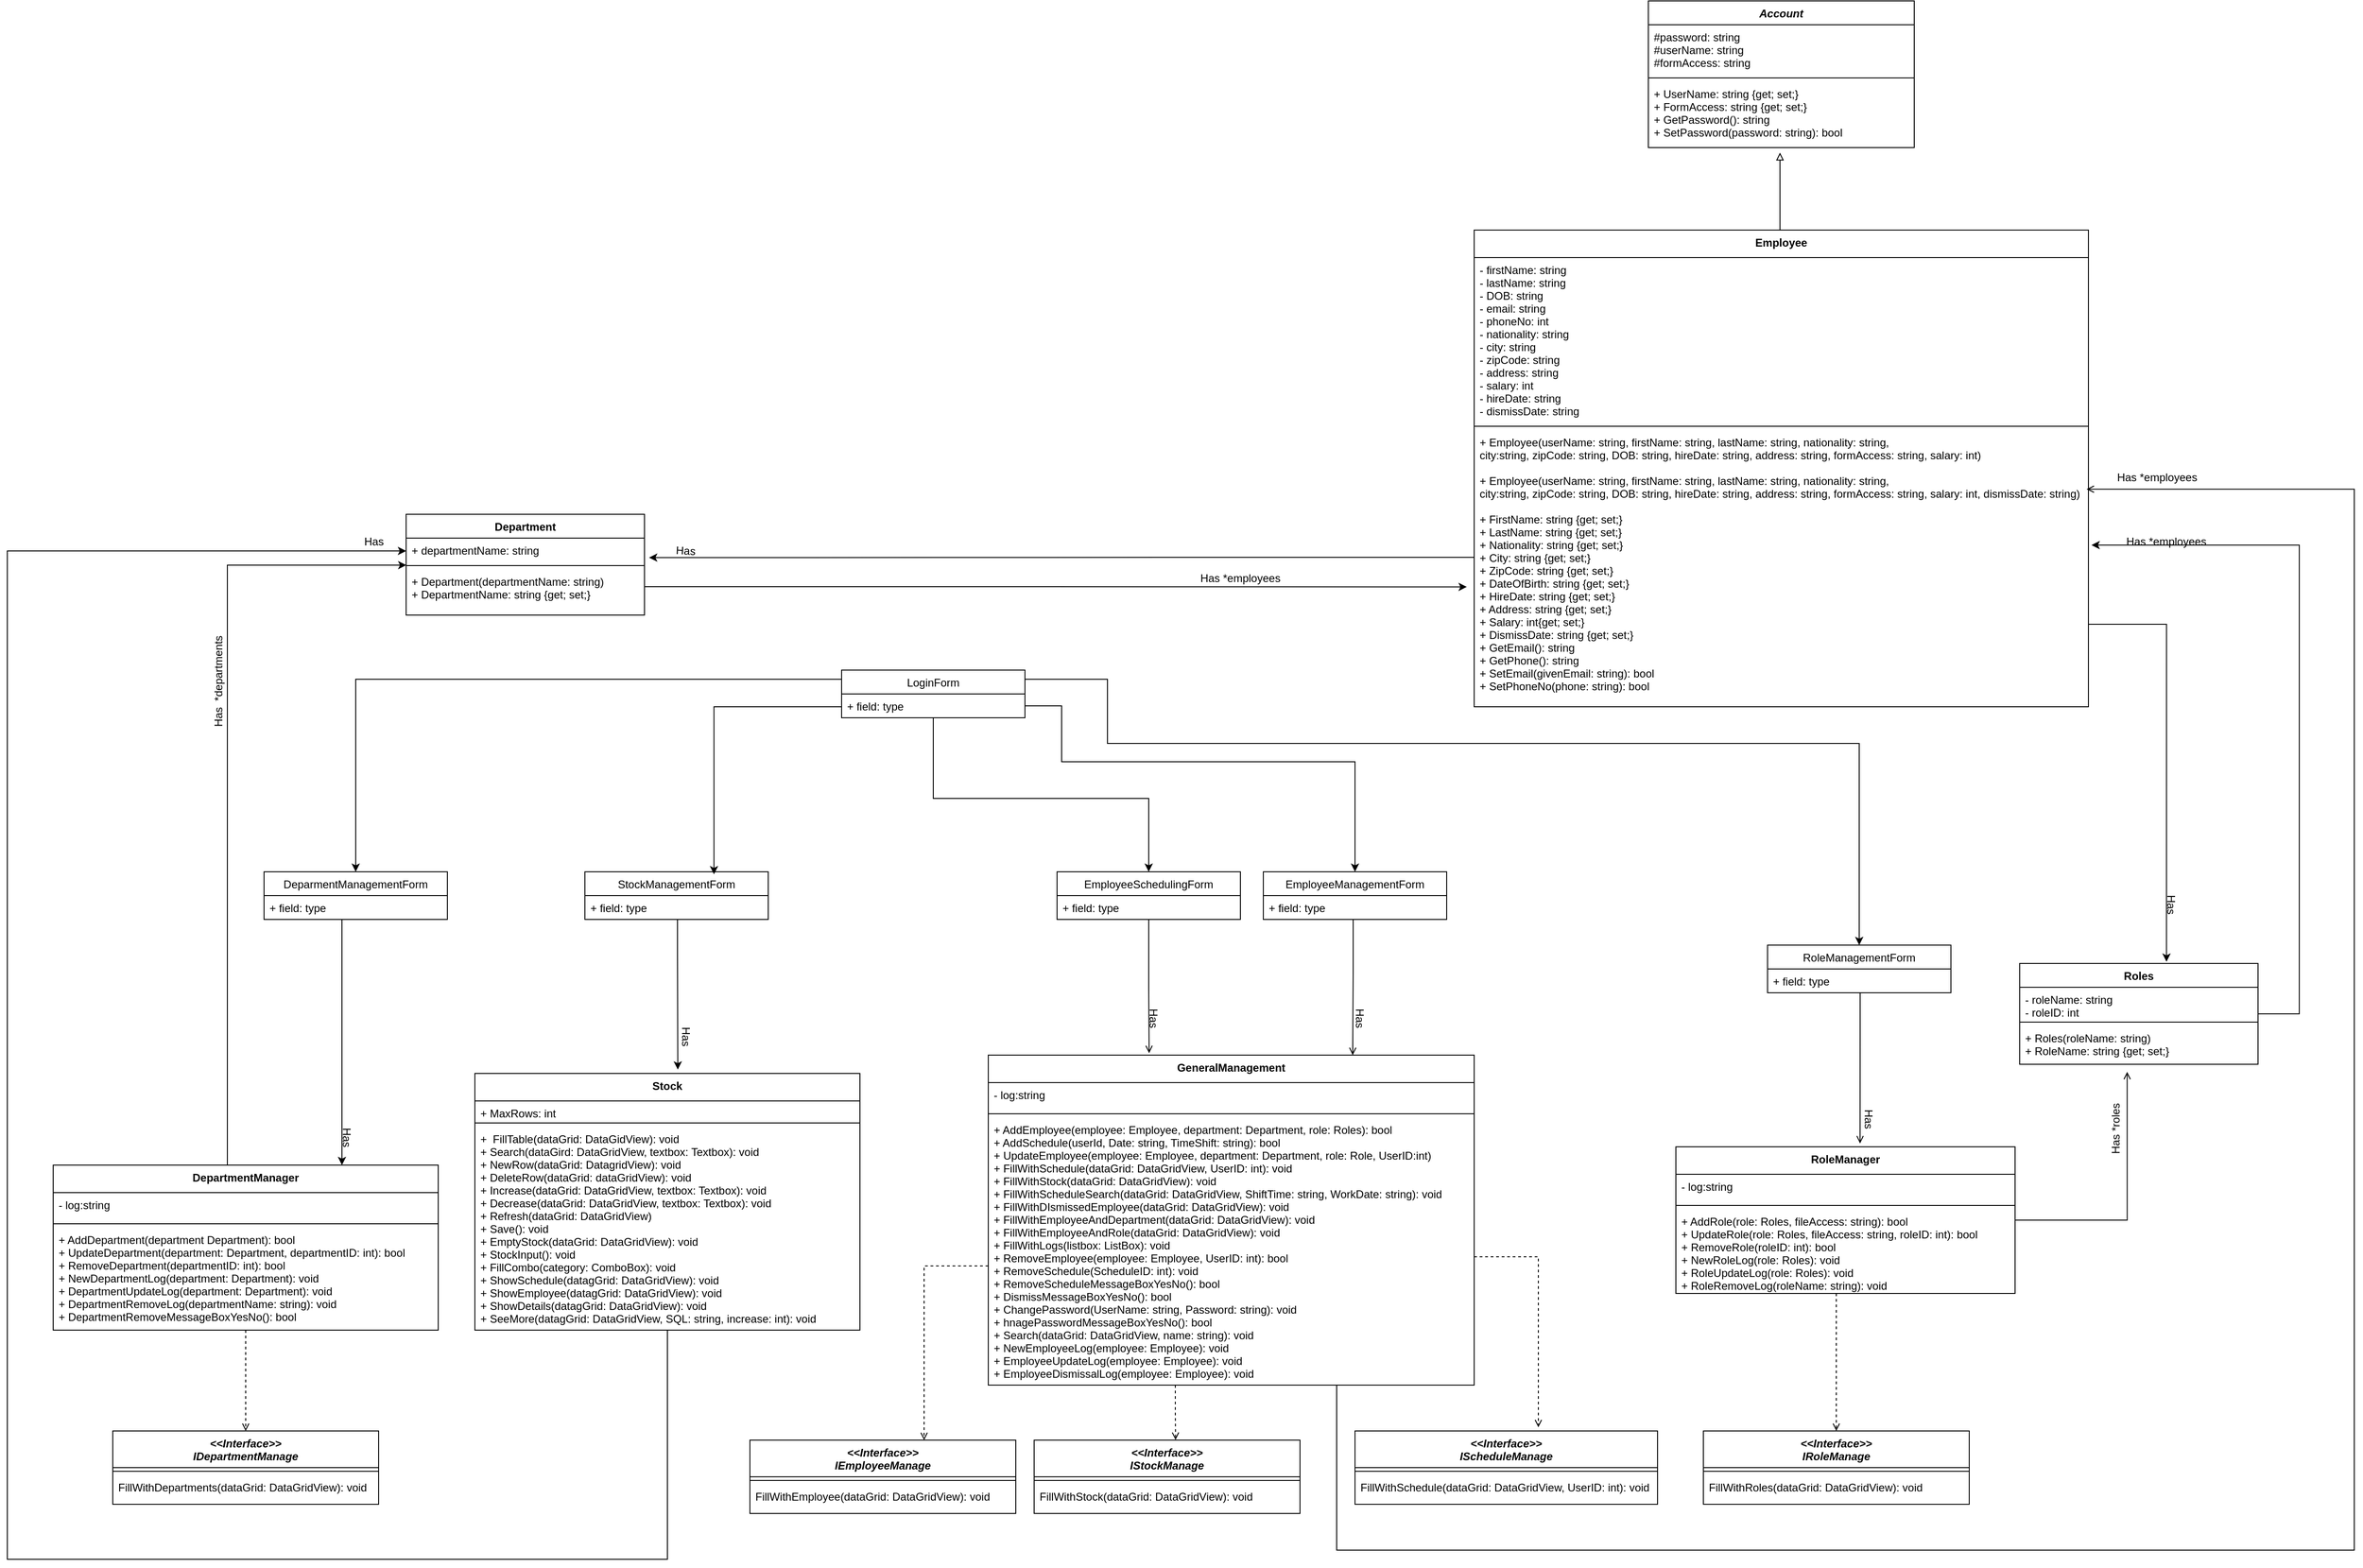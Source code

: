 <mxfile version="13.10.0" type="device"><diagram name="Page-1" id="c4acf3e9-155e-7222-9cf6-157b1a14988f"><mxGraphModel dx="2966" dy="2426" grid="1" gridSize="10" guides="1" tooltips="1" connect="1" arrows="1" fold="1" page="1" pageScale="1" pageWidth="850" pageHeight="1100" background="#ffffff" math="0" shadow="0"><root><mxCell id="0"/><mxCell id="1" parent="0"/><mxCell id="gv-S4VREI9x3Eldj7W_A-69" style="edgeStyle=orthogonalEdgeStyle;rounded=0;orthogonalLoop=1;jettySize=auto;html=1;entryX=0.495;entryY=1.076;entryDx=0;entryDy=0;entryPerimeter=0;endArrow=block;endFill=0;" parent="1" source="1W8IWpHkZO4gTxupnm4d-1" target="1W8IWpHkZO4gTxupnm4d-8" edge="1"><mxGeometry relative="1" as="geometry"><Array as="points"><mxPoint x="164" y="-994"/></Array></mxGeometry></mxCell><mxCell id="vWH8ZrL9Bkg3jJXmOTqG-10" style="edgeStyle=orthogonalEdgeStyle;rounded=0;orthogonalLoop=1;jettySize=auto;html=1;entryX=1.019;entryY=0.818;entryDx=0;entryDy=0;entryPerimeter=0;" edge="1" parent="1" source="1W8IWpHkZO4gTxupnm4d-1" target="1W8IWpHkZO4gTxupnm4d-10"><mxGeometry relative="1" as="geometry"><Array as="points"><mxPoint x="-410" y="-673"/><mxPoint x="-410" y="-673"/></Array></mxGeometry></mxCell><mxCell id="1W8IWpHkZO4gTxupnm4d-1" value="Employee" style="swimlane;fontStyle=1;align=center;verticalAlign=top;childLayout=stackLayout;horizontal=1;startSize=30;horizontalStack=0;resizeParent=1;resizeParentMax=0;resizeLast=0;collapsible=1;marginBottom=0;" parent="1" vertex="1"><mxGeometry x="-170" y="-1030" width="670" height="520" as="geometry"/></mxCell><mxCell id="1W8IWpHkZO4gTxupnm4d-2" value="- firstName: string&#10;- lastName: string&#10;- DOB: string&#10;- email: string&#10;- phoneNo: int&#10;- nationality: string&#10;- city: string&#10;- zipCode: string&#10;- address: string&#10;- salary: int&#10;- hireDate: string&#10;- dismissDate: string" style="text;strokeColor=none;fillColor=none;align=left;verticalAlign=top;spacingLeft=4;spacingRight=4;overflow=hidden;rotatable=0;points=[[0,0.5],[1,0.5]];portConstraint=eastwest;" parent="1W8IWpHkZO4gTxupnm4d-1" vertex="1"><mxGeometry y="30" width="670" height="180" as="geometry"/></mxCell><mxCell id="1W8IWpHkZO4gTxupnm4d-3" value="" style="line;strokeWidth=1;fillColor=none;align=left;verticalAlign=middle;spacingTop=-1;spacingLeft=3;spacingRight=3;rotatable=0;labelPosition=right;points=[];portConstraint=eastwest;" parent="1W8IWpHkZO4gTxupnm4d-1" vertex="1"><mxGeometry y="210" width="670" height="8" as="geometry"/></mxCell><mxCell id="1W8IWpHkZO4gTxupnm4d-4" value="+ Employee(userName: string, firstName: string, lastName: string, nationality: string, &#10;city:string, zipCode: string, DOB: string, hireDate: string, address: string, formAccess: string, salary: int)&#10;&#10;+ Employee(userName: string, firstName: string, lastName: string, nationality: string, &#10;city:string, zipCode: string, DOB: string, hireDate: string, address: string, formAccess: string, salary: int, dismissDate: string)&#10;&#10;+ FirstName: string {get; set;}&#10;+ LastName: string {get; set;}&#10;+ Nationality: string {get; set;}&#10;+ City: string {get; set;}&#10;+ ZipCode: string {get; set;}&#10;+ DateOfBirth: string {get; set;}&#10;+ HireDate: string {get; set;}&#10;+ Address: string {get; set;}&#10;+ Salary: int{get; set;}&#10;+ DismissDate: string {get; set;}&#10;+ GetEmail(): string&#10;+ GetPhone(): string&#10;+ SetEmail(givenEmail: string): bool&#10;+ SetPhoneNo(phone: string): bool" style="text;strokeColor=none;fillColor=none;align=left;verticalAlign=top;spacingLeft=4;spacingRight=4;overflow=hidden;rotatable=0;points=[[0,0.5],[1,0.5]];portConstraint=eastwest;" parent="1W8IWpHkZO4gTxupnm4d-1" vertex="1"><mxGeometry y="218" width="670" height="302" as="geometry"/></mxCell><mxCell id="1W8IWpHkZO4gTxupnm4d-5" value="Account" style="swimlane;fontStyle=3;align=center;verticalAlign=top;childLayout=stackLayout;horizontal=1;startSize=26;horizontalStack=0;resizeParent=1;resizeParentMax=0;resizeLast=0;collapsible=1;marginBottom=0;" parent="1" vertex="1"><mxGeometry x="20" y="-1280" width="290" height="160" as="geometry"/></mxCell><mxCell id="1W8IWpHkZO4gTxupnm4d-6" value="#password: string&#10;#userName: string&#10;#formAccess: string" style="text;strokeColor=none;fillColor=none;align=left;verticalAlign=top;spacingLeft=4;spacingRight=4;overflow=hidden;rotatable=0;points=[[0,0.5],[1,0.5]];portConstraint=eastwest;" parent="1W8IWpHkZO4gTxupnm4d-5" vertex="1"><mxGeometry y="26" width="290" height="54" as="geometry"/></mxCell><mxCell id="1W8IWpHkZO4gTxupnm4d-7" value="" style="line;strokeWidth=1;fillColor=none;align=left;verticalAlign=middle;spacingTop=-1;spacingLeft=3;spacingRight=3;rotatable=0;labelPosition=right;points=[];portConstraint=eastwest;" parent="1W8IWpHkZO4gTxupnm4d-5" vertex="1"><mxGeometry y="80" width="290" height="8" as="geometry"/></mxCell><mxCell id="1W8IWpHkZO4gTxupnm4d-8" value="+ UserName: string {get; set;}&#10;+ FormAccess: string {get; set;}&#10;+ GetPassword(): string&#10;+ SetPassword(password: string): bool&#10;" style="text;strokeColor=none;fillColor=none;align=left;verticalAlign=top;spacingLeft=4;spacingRight=4;overflow=hidden;rotatable=0;points=[[0,0.5],[1,0.5]];portConstraint=eastwest;" parent="1W8IWpHkZO4gTxupnm4d-5" vertex="1"><mxGeometry y="88" width="290" height="72" as="geometry"/></mxCell><mxCell id="vWH8ZrL9Bkg3jJXmOTqG-13" style="edgeStyle=orthogonalEdgeStyle;rounded=0;orthogonalLoop=1;jettySize=auto;html=1;entryX=-0.012;entryY=0.567;entryDx=0;entryDy=0;entryPerimeter=0;" edge="1" parent="1" source="1W8IWpHkZO4gTxupnm4d-9" target="1W8IWpHkZO4gTxupnm4d-4"><mxGeometry relative="1" as="geometry"><Array as="points"><mxPoint x="-800" y="-641"/><mxPoint x="-800" y="-641"/></Array></mxGeometry></mxCell><mxCell id="1W8IWpHkZO4gTxupnm4d-9" value="Department" style="swimlane;fontStyle=1;align=center;verticalAlign=top;childLayout=stackLayout;horizontal=1;startSize=26;horizontalStack=0;resizeParent=1;resizeParentMax=0;resizeLast=0;collapsible=1;marginBottom=0;" parent="1" vertex="1"><mxGeometry x="-1335" y="-720" width="260" height="110" as="geometry"/></mxCell><mxCell id="1W8IWpHkZO4gTxupnm4d-10" value="+ departmentName: string" style="text;strokeColor=none;fillColor=none;align=left;verticalAlign=top;spacingLeft=4;spacingRight=4;overflow=hidden;rotatable=0;points=[[0,0.5],[1,0.5]];portConstraint=eastwest;" parent="1W8IWpHkZO4gTxupnm4d-9" vertex="1"><mxGeometry y="26" width="260" height="26" as="geometry"/></mxCell><mxCell id="1W8IWpHkZO4gTxupnm4d-11" value="" style="line;strokeWidth=1;fillColor=none;align=left;verticalAlign=middle;spacingTop=-1;spacingLeft=3;spacingRight=3;rotatable=0;labelPosition=right;points=[];portConstraint=eastwest;" parent="1W8IWpHkZO4gTxupnm4d-9" vertex="1"><mxGeometry y="52" width="260" height="8" as="geometry"/></mxCell><mxCell id="1W8IWpHkZO4gTxupnm4d-12" value="+ Department(departmentName: string)&#10;+ DepartmentName: string {get; set;}" style="text;strokeColor=none;fillColor=none;align=left;verticalAlign=top;spacingLeft=4;spacingRight=4;overflow=hidden;rotatable=0;points=[[0,0.5],[1,0.5]];portConstraint=eastwest;" parent="1W8IWpHkZO4gTxupnm4d-9" vertex="1"><mxGeometry y="60" width="260" height="50" as="geometry"/></mxCell><mxCell id="1W8IWpHkZO4gTxupnm4d-14" value="&lt;&lt;Interface&gt;&gt;&#10;IRoleManage&#10;" style="swimlane;fontStyle=3;align=center;verticalAlign=top;childLayout=stackLayout;horizontal=1;startSize=40;horizontalStack=0;resizeParent=1;resizeParentMax=0;resizeLast=0;collapsible=1;marginBottom=0;" parent="1" vertex="1"><mxGeometry x="80" y="280" width="290" height="80" as="geometry"/></mxCell><mxCell id="1W8IWpHkZO4gTxupnm4d-16" value="" style="line;strokeWidth=1;fillColor=none;align=left;verticalAlign=middle;spacingTop=-1;spacingLeft=3;spacingRight=3;rotatable=0;labelPosition=right;points=[];portConstraint=eastwest;" parent="1W8IWpHkZO4gTxupnm4d-14" vertex="1"><mxGeometry y="40" width="290" height="8" as="geometry"/></mxCell><mxCell id="1W8IWpHkZO4gTxupnm4d-17" value="FillWithRoles(dataGrid: DataGridView): void" style="text;strokeColor=none;fillColor=none;align=left;verticalAlign=top;spacingLeft=4;spacingRight=4;overflow=hidden;rotatable=0;points=[[0,0.5],[1,0.5]];portConstraint=eastwest;" parent="1W8IWpHkZO4gTxupnm4d-14" vertex="1"><mxGeometry y="48" width="290" height="32" as="geometry"/></mxCell><mxCell id="1W8IWpHkZO4gTxupnm4d-18" value="&lt;&lt;Interface&gt;&gt;&#10;IStockManage&#10;" style="swimlane;fontStyle=3;align=center;verticalAlign=top;childLayout=stackLayout;horizontal=1;startSize=40;horizontalStack=0;resizeParent=1;resizeParentMax=0;resizeLast=0;collapsible=1;marginBottom=0;" parent="1" vertex="1"><mxGeometry x="-650" y="290" width="290" height="80" as="geometry"/></mxCell><mxCell id="1W8IWpHkZO4gTxupnm4d-19" value="" style="line;strokeWidth=1;fillColor=none;align=left;verticalAlign=middle;spacingTop=-1;spacingLeft=3;spacingRight=3;rotatable=0;labelPosition=right;points=[];portConstraint=eastwest;" parent="1W8IWpHkZO4gTxupnm4d-18" vertex="1"><mxGeometry y="40" width="290" height="8" as="geometry"/></mxCell><mxCell id="1W8IWpHkZO4gTxupnm4d-20" value="FillWithStock(dataGrid: DataGridView): void" style="text;strokeColor=none;fillColor=none;align=left;verticalAlign=top;spacingLeft=4;spacingRight=4;overflow=hidden;rotatable=0;points=[[0,0.5],[1,0.5]];portConstraint=eastwest;" parent="1W8IWpHkZO4gTxupnm4d-18" vertex="1"><mxGeometry y="48" width="290" height="32" as="geometry"/></mxCell><mxCell id="vWH8ZrL9Bkg3jJXmOTqG-2" style="edgeStyle=orthogonalEdgeStyle;rounded=0;orthogonalLoop=1;jettySize=auto;html=1;entryX=1.005;entryY=0.416;entryDx=0;entryDy=0;entryPerimeter=0;" edge="1" parent="1" source="1W8IWpHkZO4gTxupnm4d-37" target="1W8IWpHkZO4gTxupnm4d-4"><mxGeometry relative="1" as="geometry"><Array as="points"><mxPoint x="730" y="-175"/><mxPoint x="730" y="-686"/></Array></mxGeometry></mxCell><mxCell id="1W8IWpHkZO4gTxupnm4d-37" value="Roles" style="swimlane;fontStyle=1;align=center;verticalAlign=top;childLayout=stackLayout;horizontal=1;startSize=26;horizontalStack=0;resizeParent=1;resizeParentMax=0;resizeLast=0;collapsible=1;marginBottom=0;" parent="1" vertex="1"><mxGeometry x="425" y="-230" width="260" height="110" as="geometry"/></mxCell><mxCell id="1W8IWpHkZO4gTxupnm4d-38" value="- roleName: string&#10;- roleID: int" style="text;strokeColor=none;fillColor=none;align=left;verticalAlign=top;spacingLeft=4;spacingRight=4;overflow=hidden;rotatable=0;points=[[0,0.5],[1,0.5]];portConstraint=eastwest;" parent="1W8IWpHkZO4gTxupnm4d-37" vertex="1"><mxGeometry y="26" width="260" height="34" as="geometry"/></mxCell><mxCell id="1W8IWpHkZO4gTxupnm4d-39" value="" style="line;strokeWidth=1;fillColor=none;align=left;verticalAlign=middle;spacingTop=-1;spacingLeft=3;spacingRight=3;rotatable=0;labelPosition=right;points=[];portConstraint=eastwest;" parent="1W8IWpHkZO4gTxupnm4d-37" vertex="1"><mxGeometry y="60" width="260" height="8" as="geometry"/></mxCell><mxCell id="1W8IWpHkZO4gTxupnm4d-40" value="+ Roles(roleName: string)&#10;+ RoleName: string {get; set;}" style="text;strokeColor=none;fillColor=none;align=left;verticalAlign=top;spacingLeft=4;spacingRight=4;overflow=hidden;rotatable=0;points=[[0,0.5],[1,0.5]];portConstraint=eastwest;" parent="1W8IWpHkZO4gTxupnm4d-37" vertex="1"><mxGeometry y="68" width="260" height="42" as="geometry"/></mxCell><mxCell id="1W8IWpHkZO4gTxupnm4d-41" value="&lt;&lt;Interface&gt;&gt;&#10;IScheduleManage&#10;" style="swimlane;fontStyle=3;align=center;verticalAlign=top;childLayout=stackLayout;horizontal=1;startSize=40;horizontalStack=0;resizeParent=1;resizeParentMax=0;resizeLast=0;collapsible=1;marginBottom=0;" parent="1" vertex="1"><mxGeometry x="-300" y="280" width="330" height="80" as="geometry"/></mxCell><mxCell id="1W8IWpHkZO4gTxupnm4d-42" value="" style="line;strokeWidth=1;fillColor=none;align=left;verticalAlign=middle;spacingTop=-1;spacingLeft=3;spacingRight=3;rotatable=0;labelPosition=right;points=[];portConstraint=eastwest;" parent="1W8IWpHkZO4gTxupnm4d-41" vertex="1"><mxGeometry y="40" width="330" height="8" as="geometry"/></mxCell><mxCell id="1W8IWpHkZO4gTxupnm4d-43" value="FillWithSchedule(dataGrid: DataGridView, UserID: int): void" style="text;strokeColor=none;fillColor=none;align=left;verticalAlign=top;spacingLeft=4;spacingRight=4;overflow=hidden;rotatable=0;points=[[0,0.5],[1,0.5]];portConstraint=eastwest;" parent="1W8IWpHkZO4gTxupnm4d-41" vertex="1"><mxGeometry y="48" width="330" height="32" as="geometry"/></mxCell><mxCell id="1W8IWpHkZO4gTxupnm4d-44" value="&lt;&lt;Interface&gt;&gt;&#10;IDepartmentManage&#10;" style="swimlane;fontStyle=3;align=center;verticalAlign=top;childLayout=stackLayout;horizontal=1;startSize=40;horizontalStack=0;resizeParent=1;resizeParentMax=0;resizeLast=0;collapsible=1;marginBottom=0;" parent="1" vertex="1"><mxGeometry x="-1655" y="280" width="290" height="80" as="geometry"/></mxCell><mxCell id="1W8IWpHkZO4gTxupnm4d-45" value="" style="line;strokeWidth=1;fillColor=none;align=left;verticalAlign=middle;spacingTop=-1;spacingLeft=3;spacingRight=3;rotatable=0;labelPosition=right;points=[];portConstraint=eastwest;" parent="1W8IWpHkZO4gTxupnm4d-44" vertex="1"><mxGeometry y="40" width="290" height="8" as="geometry"/></mxCell><mxCell id="1W8IWpHkZO4gTxupnm4d-46" value="FillWithDepartments(dataGrid: DataGridView): void" style="text;strokeColor=none;fillColor=none;align=left;verticalAlign=top;spacingLeft=4;spacingRight=4;overflow=hidden;rotatable=0;points=[[0,0.5],[1,0.5]];portConstraint=eastwest;" parent="1W8IWpHkZO4gTxupnm4d-44" vertex="1"><mxGeometry y="48" width="290" height="32" as="geometry"/></mxCell><mxCell id="gv-S4VREI9x3Eldj7W_A-18" style="edgeStyle=orthogonalEdgeStyle;rounded=0;orthogonalLoop=1;jettySize=auto;html=1;dashed=1;endArrow=open;endFill=0;" parent="1" source="1W8IWpHkZO4gTxupnm4d-47" target="gv-S4VREI9x3Eldj7W_A-1" edge="1"><mxGeometry relative="1" as="geometry"><mxPoint x="-900" y="120" as="targetPoint"/><Array as="points"><mxPoint x="-770" y="100"/></Array></mxGeometry></mxCell><mxCell id="gv-S4VREI9x3Eldj7W_A-19" style="edgeStyle=orthogonalEdgeStyle;rounded=0;orthogonalLoop=1;jettySize=auto;html=1;dashed=1;endArrow=open;endFill=0;" parent="1" source="1W8IWpHkZO4gTxupnm4d-47" edge="1"><mxGeometry relative="1" as="geometry"><mxPoint x="-100" y="276" as="targetPoint"/><Array as="points"><mxPoint x="-100" y="90"/></Array></mxGeometry></mxCell><mxCell id="gv-S4VREI9x3Eldj7W_A-20" style="edgeStyle=orthogonalEdgeStyle;rounded=0;orthogonalLoop=1;jettySize=auto;html=1;entryX=0.532;entryY=-0.003;entryDx=0;entryDy=0;entryPerimeter=0;dashed=1;endArrow=open;endFill=0;" parent="1" source="1W8IWpHkZO4gTxupnm4d-47" target="1W8IWpHkZO4gTxupnm4d-18" edge="1"><mxGeometry relative="1" as="geometry"><Array as="points"><mxPoint x="-496" y="260"/><mxPoint x="-496" y="260"/></Array></mxGeometry></mxCell><mxCell id="1W8IWpHkZO4gTxupnm4d-47" value="GeneralManagement" style="swimlane;fontStyle=1;align=center;verticalAlign=top;childLayout=stackLayout;horizontal=1;startSize=30;horizontalStack=0;resizeParent=1;resizeParentMax=0;resizeLast=0;collapsible=1;marginBottom=0;" parent="1" vertex="1"><mxGeometry x="-700" y="-130" width="530" height="360" as="geometry"/></mxCell><mxCell id="1W8IWpHkZO4gTxupnm4d-48" value="- log:string" style="text;strokeColor=none;fillColor=none;align=left;verticalAlign=top;spacingLeft=4;spacingRight=4;overflow=hidden;rotatable=0;points=[[0,0.5],[1,0.5]];portConstraint=eastwest;" parent="1W8IWpHkZO4gTxupnm4d-47" vertex="1"><mxGeometry y="30" width="530" height="30" as="geometry"/></mxCell><mxCell id="1W8IWpHkZO4gTxupnm4d-49" value="" style="line;strokeWidth=1;fillColor=none;align=left;verticalAlign=middle;spacingTop=-1;spacingLeft=3;spacingRight=3;rotatable=0;labelPosition=right;points=[];portConstraint=eastwest;" parent="1W8IWpHkZO4gTxupnm4d-47" vertex="1"><mxGeometry y="60" width="530" height="8" as="geometry"/></mxCell><mxCell id="1W8IWpHkZO4gTxupnm4d-50" value="+ AddEmployee(employee: Employee, department: Department, role: Roles): bool&#10;+ AddSchedule(userId, Date: string, TimeShift: string): bool&#10;+ UpdateEmployee(employee: Employee, department: Department, role: Role, UserID:int)&#10;+ FillWithSchedule(dataGrid: DataGridView, UserID: int): void&#10;+ FillWithStock(dataGrid: DataGridView): void&#10;+ FillWithScheduleSearch(dataGrid: DataGridView, ShiftTime: string, WorkDate: string): void&#10;+ FillWithDIsmissedEmployee(dataGrid: DataGridView): void&#10;+ FillWithEmployeeAndDepartment(dataGrid: DataGridView): void&#10;+ FillWithEmployeeAndRole(dataGrid: DataGridView): void&#10;+ FillWithLogs(listbox: ListBox): void&#10;+ RemoveEmployee(employee: Employee, UserID: int): bool&#10;+ RemoveSchedule(ScheduleID: int): void&#10;+ RemoveScheduleMessageBoxYesNo(): bool&#10;+ DismissMessageBoxYesNo(): bool&#10;+ ChangePassword(UserName: string, Password: string): void&#10;+ hnagePasswordMessageBoxYesNo(): bool&#10;+ Search(dataGrid: DataGridView, name: string): void&#10;+ NewEmployeeLog(employee: Employee): void&#10;+ EmployeeUpdateLog(employee: Employee): void&#10;+ EmployeeDismissalLog(employee: Employee): void&#10;" style="text;strokeColor=none;fillColor=none;align=left;verticalAlign=top;spacingLeft=4;spacingRight=4;overflow=hidden;rotatable=0;points=[[0,0.5],[1,0.5]];portConstraint=eastwest;" parent="1W8IWpHkZO4gTxupnm4d-47" vertex="1"><mxGeometry y="68" width="530" height="292" as="geometry"/></mxCell><mxCell id="gv-S4VREI9x3Eldj7W_A-1" value="&lt;&lt;Interface&gt;&gt;&#10;IEmployeeManage&#10;" style="swimlane;fontStyle=3;align=center;verticalAlign=top;childLayout=stackLayout;horizontal=1;startSize=40;horizontalStack=0;resizeParent=1;resizeParentMax=0;resizeLast=0;collapsible=1;marginBottom=0;" parent="1" vertex="1"><mxGeometry x="-960" y="290" width="290" height="80" as="geometry"/></mxCell><mxCell id="gv-S4VREI9x3Eldj7W_A-2" value="" style="line;strokeWidth=1;fillColor=none;align=left;verticalAlign=middle;spacingTop=-1;spacingLeft=3;spacingRight=3;rotatable=0;labelPosition=right;points=[];portConstraint=eastwest;" parent="gv-S4VREI9x3Eldj7W_A-1" vertex="1"><mxGeometry y="40" width="290" height="8" as="geometry"/></mxCell><mxCell id="gv-S4VREI9x3Eldj7W_A-3" value="FillWithEmployee(dataGrid: DataGridView): void" style="text;strokeColor=none;fillColor=none;align=left;verticalAlign=top;spacingLeft=4;spacingRight=4;overflow=hidden;rotatable=0;points=[[0,0.5],[1,0.5]];portConstraint=eastwest;" parent="gv-S4VREI9x3Eldj7W_A-1" vertex="1"><mxGeometry y="48" width="290" height="32" as="geometry"/></mxCell><mxCell id="gv-S4VREI9x3Eldj7W_A-22" style="edgeStyle=orthogonalEdgeStyle;rounded=0;orthogonalLoop=1;jettySize=auto;html=1;dashed=1;endArrow=open;endFill=0;" parent="1" source="gv-S4VREI9x3Eldj7W_A-4" target="1W8IWpHkZO4gTxupnm4d-14" edge="1"><mxGeometry relative="1" as="geometry"><Array as="points"><mxPoint x="225" y="160"/><mxPoint x="225" y="160"/></Array></mxGeometry></mxCell><mxCell id="gv-S4VREI9x3Eldj7W_A-49" style="edgeStyle=orthogonalEdgeStyle;rounded=0;orthogonalLoop=1;jettySize=auto;html=1;entryX=0.451;entryY=1.196;entryDx=0;entryDy=0;entryPerimeter=0;endArrow=open;endFill=0;" parent="1" source="gv-S4VREI9x3Eldj7W_A-4" target="1W8IWpHkZO4gTxupnm4d-40" edge="1"><mxGeometry relative="1" as="geometry"><Array as="points"><mxPoint x="542" y="50"/></Array></mxGeometry></mxCell><mxCell id="gv-S4VREI9x3Eldj7W_A-4" value="RoleManager" style="swimlane;fontStyle=1;align=center;verticalAlign=top;childLayout=stackLayout;horizontal=1;startSize=30;horizontalStack=0;resizeParent=1;resizeParentMax=0;resizeLast=0;collapsible=1;marginBottom=0;" parent="1" vertex="1"><mxGeometry x="50" y="-30" width="370" height="160" as="geometry"/></mxCell><mxCell id="gv-S4VREI9x3Eldj7W_A-5" value="- log:string" style="text;strokeColor=none;fillColor=none;align=left;verticalAlign=top;spacingLeft=4;spacingRight=4;overflow=hidden;rotatable=0;points=[[0,0.5],[1,0.5]];portConstraint=eastwest;" parent="gv-S4VREI9x3Eldj7W_A-4" vertex="1"><mxGeometry y="30" width="370" height="30" as="geometry"/></mxCell><mxCell id="gv-S4VREI9x3Eldj7W_A-6" value="" style="line;strokeWidth=1;fillColor=none;align=left;verticalAlign=middle;spacingTop=-1;spacingLeft=3;spacingRight=3;rotatable=0;labelPosition=right;points=[];portConstraint=eastwest;" parent="gv-S4VREI9x3Eldj7W_A-4" vertex="1"><mxGeometry y="60" width="370" height="8" as="geometry"/></mxCell><mxCell id="gv-S4VREI9x3Eldj7W_A-7" value="+ AddRole(role: Roles, fileAccess: string): bool&#10;+ UpdateRole(role: Roles, fileAccess: string, roleID: int): bool&#10;+ RemoveRole(roleID: int): bool&#10;+ NewRoleLog(role: Roles): void&#10;+ RoleUpdateLog(role: Roles): void&#10;+ RoleRemoveLog(roleName: string): void&#10;" style="text;strokeColor=none;fillColor=none;align=left;verticalAlign=top;spacingLeft=4;spacingRight=4;overflow=hidden;rotatable=0;points=[[0,0.5],[1,0.5]];portConstraint=eastwest;" parent="gv-S4VREI9x3Eldj7W_A-4" vertex="1"><mxGeometry y="68" width="370" height="92" as="geometry"/></mxCell><mxCell id="gv-S4VREI9x3Eldj7W_A-23" style="edgeStyle=orthogonalEdgeStyle;rounded=0;orthogonalLoop=1;jettySize=auto;html=1;entryX=0.5;entryY=0;entryDx=0;entryDy=0;dashed=1;endArrow=open;endFill=0;" parent="1" source="gv-S4VREI9x3Eldj7W_A-8" target="1W8IWpHkZO4gTxupnm4d-44" edge="1"><mxGeometry relative="1" as="geometry"/></mxCell><mxCell id="vWH8ZrL9Bkg3jJXmOTqG-16" style="edgeStyle=orthogonalEdgeStyle;rounded=0;orthogonalLoop=1;jettySize=auto;html=1;entryX=0.001;entryY=-0.091;entryDx=0;entryDy=0;entryPerimeter=0;" edge="1" parent="1" source="gv-S4VREI9x3Eldj7W_A-8" target="1W8IWpHkZO4gTxupnm4d-12"><mxGeometry relative="1" as="geometry"><Array as="points"><mxPoint x="-1530" y="-664"/></Array></mxGeometry></mxCell><mxCell id="gv-S4VREI9x3Eldj7W_A-8" value="DepartmentManager" style="swimlane;fontStyle=1;align=center;verticalAlign=top;childLayout=stackLayout;horizontal=1;startSize=30;horizontalStack=0;resizeParent=1;resizeParentMax=0;resizeLast=0;collapsible=1;marginBottom=0;" parent="1" vertex="1"><mxGeometry x="-1720" y="-10" width="420" height="180" as="geometry"/></mxCell><mxCell id="gv-S4VREI9x3Eldj7W_A-9" value="- log:string" style="text;strokeColor=none;fillColor=none;align=left;verticalAlign=top;spacingLeft=4;spacingRight=4;overflow=hidden;rotatable=0;points=[[0,0.5],[1,0.5]];portConstraint=eastwest;" parent="gv-S4VREI9x3Eldj7W_A-8" vertex="1"><mxGeometry y="30" width="420" height="30" as="geometry"/></mxCell><mxCell id="gv-S4VREI9x3Eldj7W_A-10" value="" style="line;strokeWidth=1;fillColor=none;align=left;verticalAlign=middle;spacingTop=-1;spacingLeft=3;spacingRight=3;rotatable=0;labelPosition=right;points=[];portConstraint=eastwest;" parent="gv-S4VREI9x3Eldj7W_A-8" vertex="1"><mxGeometry y="60" width="420" height="8" as="geometry"/></mxCell><mxCell id="gv-S4VREI9x3Eldj7W_A-11" value="+ AddDepartment(department Department): bool&#10;+ UpdateDepartment(department: Department, departmentID: int): bool&#10;+ RemoveDepartment(departmentID: int): bool&#10;+ NewDepartmentLog(department: Department): void&#10;+ DepartmentUpdateLog(department: Department): void&#10;+ DepartmentRemoveLog(departmentName: string): void&#10;+ DepartmentRemoveMessageBoxYesNo(): bool" style="text;strokeColor=none;fillColor=none;align=left;verticalAlign=top;spacingLeft=4;spacingRight=4;overflow=hidden;rotatable=0;points=[[0,0.5],[1,0.5]];portConstraint=eastwest;" parent="gv-S4VREI9x3Eldj7W_A-8" vertex="1"><mxGeometry y="68" width="420" height="112" as="geometry"/></mxCell><mxCell id="gv-S4VREI9x3Eldj7W_A-81" style="edgeStyle=orthogonalEdgeStyle;rounded=0;orthogonalLoop=1;jettySize=auto;html=1;entryX=0.543;entryY=-0.023;entryDx=0;entryDy=0;entryPerimeter=0;endArrow=open;endFill=0;" parent="1" source="gv-S4VREI9x3Eldj7W_A-29" target="gv-S4VREI9x3Eldj7W_A-4" edge="1"><mxGeometry relative="1" as="geometry"><Array as="points"><mxPoint x="251" y="-150"/><mxPoint x="251" y="-150"/></Array></mxGeometry></mxCell><mxCell id="gv-S4VREI9x3Eldj7W_A-29" value="RoleManagementForm" style="swimlane;fontStyle=0;childLayout=stackLayout;horizontal=1;startSize=26;fillColor=none;horizontalStack=0;resizeParent=1;resizeParentMax=0;resizeLast=0;collapsible=1;marginBottom=0;" parent="1" vertex="1"><mxGeometry x="150" y="-250" width="200" height="52" as="geometry"/></mxCell><mxCell id="gv-S4VREI9x3Eldj7W_A-30" value="+ field: type" style="text;strokeColor=none;fillColor=none;align=left;verticalAlign=top;spacingLeft=4;spacingRight=4;overflow=hidden;rotatable=0;points=[[0,0.5],[1,0.5]];portConstraint=eastwest;" parent="gv-S4VREI9x3Eldj7W_A-29" vertex="1"><mxGeometry y="26" width="200" height="26" as="geometry"/></mxCell><mxCell id="vWH8ZrL9Bkg3jJXmOTqG-17" style="edgeStyle=orthogonalEdgeStyle;rounded=0;orthogonalLoop=1;jettySize=auto;html=1;entryX=0.75;entryY=0;entryDx=0;entryDy=0;" edge="1" parent="1" source="gv-S4VREI9x3Eldj7W_A-33" target="gv-S4VREI9x3Eldj7W_A-8"><mxGeometry relative="1" as="geometry"><Array as="points"><mxPoint x="-1405" y="-190"/><mxPoint x="-1405" y="-190"/></Array></mxGeometry></mxCell><mxCell id="gv-S4VREI9x3Eldj7W_A-33" value="DeparmentManagementForm" style="swimlane;fontStyle=0;childLayout=stackLayout;horizontal=1;startSize=26;fillColor=none;horizontalStack=0;resizeParent=1;resizeParentMax=0;resizeLast=0;collapsible=1;marginBottom=0;" parent="1" vertex="1"><mxGeometry x="-1490" y="-330" width="200" height="52" as="geometry"/></mxCell><mxCell id="gv-S4VREI9x3Eldj7W_A-34" value="+ field: type" style="text;strokeColor=none;fillColor=none;align=left;verticalAlign=top;spacingLeft=4;spacingRight=4;overflow=hidden;rotatable=0;points=[[0,0.5],[1,0.5]];portConstraint=eastwest;" parent="gv-S4VREI9x3Eldj7W_A-33" vertex="1"><mxGeometry y="26" width="200" height="26" as="geometry"/></mxCell><mxCell id="gv-S4VREI9x3Eldj7W_A-80" style="edgeStyle=orthogonalEdgeStyle;rounded=0;orthogonalLoop=1;jettySize=auto;html=1;entryX=0.75;entryY=0;entryDx=0;entryDy=0;endArrow=open;endFill=0;" parent="1" source="gv-S4VREI9x3Eldj7W_A-35" target="1W8IWpHkZO4gTxupnm4d-47" edge="1"><mxGeometry relative="1" as="geometry"><Array as="points"><mxPoint x="-302" y="-220"/><mxPoint x="-302" y="-220"/></Array></mxGeometry></mxCell><mxCell id="gv-S4VREI9x3Eldj7W_A-35" value="EmployeeManagementForm" style="swimlane;fontStyle=0;childLayout=stackLayout;horizontal=1;startSize=26;fillColor=none;horizontalStack=0;resizeParent=1;resizeParentMax=0;resizeLast=0;collapsible=1;marginBottom=0;" parent="1" vertex="1"><mxGeometry x="-400" y="-330" width="200" height="52" as="geometry"/></mxCell><mxCell id="gv-S4VREI9x3Eldj7W_A-36" value="+ field: type" style="text;strokeColor=none;fillColor=none;align=left;verticalAlign=top;spacingLeft=4;spacingRight=4;overflow=hidden;rotatable=0;points=[[0,0.5],[1,0.5]];portConstraint=eastwest;" parent="gv-S4VREI9x3Eldj7W_A-35" vertex="1"><mxGeometry y="26" width="200" height="26" as="geometry"/></mxCell><mxCell id="gv-S4VREI9x3Eldj7W_A-79" style="edgeStyle=orthogonalEdgeStyle;rounded=0;orthogonalLoop=1;jettySize=auto;html=1;entryX=0.331;entryY=-0.006;entryDx=0;entryDy=0;entryPerimeter=0;endArrow=open;endFill=0;" parent="1" source="gv-S4VREI9x3Eldj7W_A-39" target="1W8IWpHkZO4gTxupnm4d-47" edge="1"><mxGeometry relative="1" as="geometry"/></mxCell><mxCell id="gv-S4VREI9x3Eldj7W_A-39" value="EmployeeSchedulingForm" style="swimlane;fontStyle=0;childLayout=stackLayout;horizontal=1;startSize=26;fillColor=none;horizontalStack=0;resizeParent=1;resizeParentMax=0;resizeLast=0;collapsible=1;marginBottom=0;" parent="1" vertex="1"><mxGeometry x="-625" y="-330" width="200" height="52" as="geometry"/></mxCell><mxCell id="gv-S4VREI9x3Eldj7W_A-40" value="+ field: type" style="text;strokeColor=none;fillColor=none;align=left;verticalAlign=top;spacingLeft=4;spacingRight=4;overflow=hidden;rotatable=0;points=[[0,0.5],[1,0.5]];portConstraint=eastwest;" parent="gv-S4VREI9x3Eldj7W_A-39" vertex="1"><mxGeometry y="26" width="200" height="26" as="geometry"/></mxCell><mxCell id="vWH8ZrL9Bkg3jJXmOTqG-19" style="edgeStyle=orthogonalEdgeStyle;rounded=0;orthogonalLoop=1;jettySize=auto;html=1;entryX=0.527;entryY=-0.015;entryDx=0;entryDy=0;entryPerimeter=0;" edge="1" parent="1" source="gv-S4VREI9x3Eldj7W_A-41" target="gv-S4VREI9x3Eldj7W_A-63"><mxGeometry relative="1" as="geometry"><Array as="points"><mxPoint x="-1039" y="-240"/><mxPoint x="-1039" y="-240"/></Array></mxGeometry></mxCell><mxCell id="gv-S4VREI9x3Eldj7W_A-41" value="StockManagementForm" style="swimlane;fontStyle=0;childLayout=stackLayout;horizontal=1;startSize=26;fillColor=none;horizontalStack=0;resizeParent=1;resizeParentMax=0;resizeLast=0;collapsible=1;marginBottom=0;" parent="1" vertex="1"><mxGeometry x="-1140" y="-330" width="200" height="52" as="geometry"/></mxCell><mxCell id="gv-S4VREI9x3Eldj7W_A-42" value="+ field: type" style="text;strokeColor=none;fillColor=none;align=left;verticalAlign=top;spacingLeft=4;spacingRight=4;overflow=hidden;rotatable=0;points=[[0,0.5],[1,0.5]];portConstraint=eastwest;" parent="gv-S4VREI9x3Eldj7W_A-41" vertex="1"><mxGeometry y="26" width="200" height="26" as="geometry"/></mxCell><mxCell id="vWH8ZrL9Bkg3jJXmOTqG-20" style="edgeStyle=orthogonalEdgeStyle;rounded=0;orthogonalLoop=1;jettySize=auto;html=1;entryX=0.704;entryY=0.053;entryDx=0;entryDy=0;entryPerimeter=0;" edge="1" parent="1" source="gv-S4VREI9x3Eldj7W_A-43" target="gv-S4VREI9x3Eldj7W_A-41"><mxGeometry relative="1" as="geometry"><Array as="points"><mxPoint x="-999" y="-510"/></Array></mxGeometry></mxCell><mxCell id="vWH8ZrL9Bkg3jJXmOTqG-21" style="edgeStyle=orthogonalEdgeStyle;rounded=0;orthogonalLoop=1;jettySize=auto;html=1;entryX=0.5;entryY=0;entryDx=0;entryDy=0;" edge="1" parent="1" source="gv-S4VREI9x3Eldj7W_A-43" target="gv-S4VREI9x3Eldj7W_A-33"><mxGeometry relative="1" as="geometry"><Array as="points"><mxPoint x="-1390" y="-540"/></Array></mxGeometry></mxCell><mxCell id="vWH8ZrL9Bkg3jJXmOTqG-22" style="edgeStyle=orthogonalEdgeStyle;rounded=0;orthogonalLoop=1;jettySize=auto;html=1;entryX=0.5;entryY=0;entryDx=0;entryDy=0;" edge="1" parent="1" source="gv-S4VREI9x3Eldj7W_A-43" target="gv-S4VREI9x3Eldj7W_A-29"><mxGeometry relative="1" as="geometry"><Array as="points"><mxPoint x="-570" y="-540"/><mxPoint x="-570" y="-470"/><mxPoint x="250" y="-470"/></Array></mxGeometry></mxCell><mxCell id="vWH8ZrL9Bkg3jJXmOTqG-24" style="edgeStyle=orthogonalEdgeStyle;rounded=0;orthogonalLoop=1;jettySize=auto;html=1;entryX=0.5;entryY=0;entryDx=0;entryDy=0;" edge="1" parent="1" source="gv-S4VREI9x3Eldj7W_A-43" target="gv-S4VREI9x3Eldj7W_A-39"><mxGeometry relative="1" as="geometry"><Array as="points"><mxPoint x="-760" y="-410"/><mxPoint x="-525" y="-410"/></Array></mxGeometry></mxCell><mxCell id="gv-S4VREI9x3Eldj7W_A-43" value="LoginForm" style="swimlane;fontStyle=0;childLayout=stackLayout;horizontal=1;startSize=26;fillColor=none;horizontalStack=0;resizeParent=1;resizeParentMax=0;resizeLast=0;collapsible=1;marginBottom=0;" parent="1" vertex="1"><mxGeometry x="-860" y="-550" width="200" height="52" as="geometry"/></mxCell><mxCell id="gv-S4VREI9x3Eldj7W_A-44" value="+ field: type" style="text;strokeColor=none;fillColor=none;align=left;verticalAlign=top;spacingLeft=4;spacingRight=4;overflow=hidden;rotatable=0;points=[[0,0.5],[1,0.5]];portConstraint=eastwest;" parent="gv-S4VREI9x3Eldj7W_A-43" vertex="1"><mxGeometry y="26" width="200" height="26" as="geometry"/></mxCell><mxCell id="vWH8ZrL9Bkg3jJXmOTqG-25" style="edgeStyle=orthogonalEdgeStyle;rounded=0;orthogonalLoop=1;jettySize=auto;html=1;" edge="1" parent="1" source="gv-S4VREI9x3Eldj7W_A-63"><mxGeometry relative="1" as="geometry"><mxPoint x="-1335" y="-680" as="targetPoint"/><Array as="points"><mxPoint x="-1050" y="420"/><mxPoint x="-1770" y="420"/><mxPoint x="-1770" y="-680"/></Array></mxGeometry></mxCell><mxCell id="gv-S4VREI9x3Eldj7W_A-63" value="Stock" style="swimlane;fontStyle=1;align=center;verticalAlign=top;childLayout=stackLayout;horizontal=1;startSize=30;horizontalStack=0;resizeParent=1;resizeParentMax=0;resizeLast=0;collapsible=1;marginBottom=0;" parent="1" vertex="1"><mxGeometry x="-1260" y="-110" width="420" height="280" as="geometry"/></mxCell><mxCell id="gv-S4VREI9x3Eldj7W_A-64" value="+ MaxRows: int" style="text;strokeColor=none;fillColor=none;align=left;verticalAlign=top;spacingLeft=4;spacingRight=4;overflow=hidden;rotatable=0;points=[[0,0.5],[1,0.5]];portConstraint=eastwest;" parent="gv-S4VREI9x3Eldj7W_A-63" vertex="1"><mxGeometry y="30" width="420" height="20" as="geometry"/></mxCell><mxCell id="gv-S4VREI9x3Eldj7W_A-65" value="" style="line;strokeWidth=1;fillColor=none;align=left;verticalAlign=middle;spacingTop=-1;spacingLeft=3;spacingRight=3;rotatable=0;labelPosition=right;points=[];portConstraint=eastwest;" parent="gv-S4VREI9x3Eldj7W_A-63" vertex="1"><mxGeometry y="50" width="420" height="8" as="geometry"/></mxCell><mxCell id="gv-S4VREI9x3Eldj7W_A-66" value="+  FillTable(dataGrid: DataGidView): void&#10;+ Search(dataGird: DataGridView, textbox: Textbox): void&#10;+ NewRow(dataGrid: DatagridView): void&#10;+ DeleteRow(dataGrid: dataGridView): void&#10;+ Increase(dataGrid: DataGridView, textbox: Textbox): void&#10;+ Decrease(dataGrid: DataGridView, textbox: Textbox): void&#10;+ Refresh(dataGrid: DataGridView)&#10;+ Save(): void&#10;+ EmptyStock(dataGrid: DataGridView): void&#10;+ StockInput(): void&#10;+ FillCombo(category: ComboBox): void&#10;+ ShowSchedule(datagGrid: DataGridView): void&#10;+ ShowEmployee(datagGrid: DataGridView): void&#10;+ ShowDetails(datagGrid: DataGridView): void&#10;+ SeeMore(datagGrid: DataGridView, SQL: string, increase: int): void&#10;" style="text;strokeColor=none;fillColor=none;align=left;verticalAlign=top;spacingLeft=4;spacingRight=4;overflow=hidden;rotatable=0;points=[[0,0.5],[1,0.5]];portConstraint=eastwest;" parent="gv-S4VREI9x3Eldj7W_A-63" vertex="1"><mxGeometry y="58" width="420" height="222" as="geometry"/></mxCell><mxCell id="gv-S4VREI9x3Eldj7W_A-76" style="edgeStyle=orthogonalEdgeStyle;rounded=0;orthogonalLoop=1;jettySize=auto;html=1;entryX=0.997;entryY=0.214;entryDx=0;entryDy=0;entryPerimeter=0;endArrow=open;endFill=0;" parent="1" source="1W8IWpHkZO4gTxupnm4d-50" target="1W8IWpHkZO4gTxupnm4d-4" edge="1"><mxGeometry relative="1" as="geometry"><Array as="points"><mxPoint x="-320" y="410"/><mxPoint x="790" y="410"/><mxPoint x="790" y="-747"/></Array></mxGeometry></mxCell><mxCell id="gv-S4VREI9x3Eldj7W_A-82" value="Has" style="text;html=1;strokeColor=none;fillColor=none;align=center;verticalAlign=middle;whiteSpace=wrap;rounded=0;rotation=90;" parent="1" vertex="1"><mxGeometry x="-1420" y="-50" width="40" height="20" as="geometry"/></mxCell><mxCell id="gv-S4VREI9x3Eldj7W_A-83" value="Has" style="text;html=1;strokeColor=none;fillColor=none;align=center;verticalAlign=middle;whiteSpace=wrap;rounded=0;rotation=90;" parent="1" vertex="1"><mxGeometry x="-1050" y="-160" width="40" height="20" as="geometry"/></mxCell><mxCell id="gv-S4VREI9x3Eldj7W_A-84" value="Has" style="text;html=1;strokeColor=none;fillColor=none;align=center;verticalAlign=middle;whiteSpace=wrap;rounded=0;rotation=90;" parent="1" vertex="1"><mxGeometry x="-540" y="-180" width="40" height="20" as="geometry"/></mxCell><mxCell id="gv-S4VREI9x3Eldj7W_A-85" value="Has" style="text;html=1;strokeColor=none;fillColor=none;align=center;verticalAlign=middle;whiteSpace=wrap;rounded=0;rotation=90;" parent="1" vertex="1"><mxGeometry x="-315" y="-175" width="40" height="10" as="geometry"/></mxCell><mxCell id="gv-S4VREI9x3Eldj7W_A-86" value="Has" style="text;html=1;strokeColor=none;fillColor=none;align=center;verticalAlign=middle;whiteSpace=wrap;rounded=0;rotation=90;" parent="1" vertex="1"><mxGeometry x="240" y="-70" width="40" height="20" as="geometry"/></mxCell><mxCell id="vWH8ZrL9Bkg3jJXmOTqG-1" style="edgeStyle=orthogonalEdgeStyle;rounded=0;orthogonalLoop=1;jettySize=auto;html=1;entryX=0.616;entryY=-0.017;entryDx=0;entryDy=0;entryPerimeter=0;" edge="1" parent="1" source="1W8IWpHkZO4gTxupnm4d-4" target="1W8IWpHkZO4gTxupnm4d-37"><mxGeometry relative="1" as="geometry"><Array as="points"><mxPoint x="585" y="-600"/></Array></mxGeometry></mxCell><mxCell id="vWH8ZrL9Bkg3jJXmOTqG-3" value="Has" style="text;html=1;strokeColor=none;fillColor=none;align=center;verticalAlign=middle;whiteSpace=wrap;rounded=0;rotation=90;" vertex="1" parent="1"><mxGeometry x="570" y="-304" width="40" height="20" as="geometry"/></mxCell><mxCell id="vWH8ZrL9Bkg3jJXmOTqG-5" value="Has *employees" style="text;html=1;strokeColor=none;fillColor=none;align=center;verticalAlign=middle;whiteSpace=wrap;rounded=0;rotation=0;" vertex="1" parent="1"><mxGeometry x="540" y="-700" width="90" height="20" as="geometry"/></mxCell><mxCell id="vWH8ZrL9Bkg3jJXmOTqG-11" value="Has" style="text;html=1;strokeColor=none;fillColor=none;align=center;verticalAlign=middle;whiteSpace=wrap;rounded=0;rotation=3;" vertex="1" parent="1"><mxGeometry x="-1050" y="-690" width="40" height="20" as="geometry"/></mxCell><mxCell id="vWH8ZrL9Bkg3jJXmOTqG-14" value="Has *employees" style="text;html=1;strokeColor=none;fillColor=none;align=center;verticalAlign=middle;whiteSpace=wrap;rounded=0;rotation=0;" vertex="1" parent="1"><mxGeometry x="-480" y="-660" width="110" height="20" as="geometry"/></mxCell><mxCell id="vWH8ZrL9Bkg3jJXmOTqG-23" style="edgeStyle=orthogonalEdgeStyle;rounded=0;orthogonalLoop=1;jettySize=auto;html=1;entryX=0.5;entryY=0;entryDx=0;entryDy=0;" edge="1" parent="1" source="gv-S4VREI9x3Eldj7W_A-44" target="gv-S4VREI9x3Eldj7W_A-35"><mxGeometry relative="1" as="geometry"><Array as="points"><mxPoint x="-620" y="-511"/><mxPoint x="-620" y="-450"/><mxPoint x="-300" y="-450"/></Array></mxGeometry></mxCell><mxCell id="vWH8ZrL9Bkg3jJXmOTqG-28" value="Has" style="text;html=1;strokeColor=none;fillColor=none;align=center;verticalAlign=middle;whiteSpace=wrap;rounded=0;rotation=0;" vertex="1" parent="1"><mxGeometry x="-1390" y="-700" width="40" height="20" as="geometry"/></mxCell><mxCell id="vWH8ZrL9Bkg3jJXmOTqG-29" value="Has&amp;nbsp; *departments" style="text;html=1;strokeColor=none;fillColor=none;align=center;verticalAlign=middle;whiteSpace=wrap;rounded=0;rotation=-90;" vertex="1" parent="1"><mxGeometry x="-1597.5" y="-547.5" width="115" height="20" as="geometry"/></mxCell><mxCell id="vWH8ZrL9Bkg3jJXmOTqG-33" value="Has *employees" style="text;html=1;strokeColor=none;fillColor=none;align=center;verticalAlign=middle;whiteSpace=wrap;rounded=0;rotation=0;" vertex="1" parent="1"><mxGeometry x="520" y="-770" width="110" height="20" as="geometry"/></mxCell><mxCell id="vWH8ZrL9Bkg3jJXmOTqG-34" value="Has *roles" style="text;html=1;strokeColor=none;fillColor=none;align=center;verticalAlign=middle;whiteSpace=wrap;rounded=0;rotation=-90;" vertex="1" parent="1"><mxGeometry x="490" y="-60" width="80" height="20" as="geometry"/></mxCell></root></mxGraphModel></diagram></mxfile>